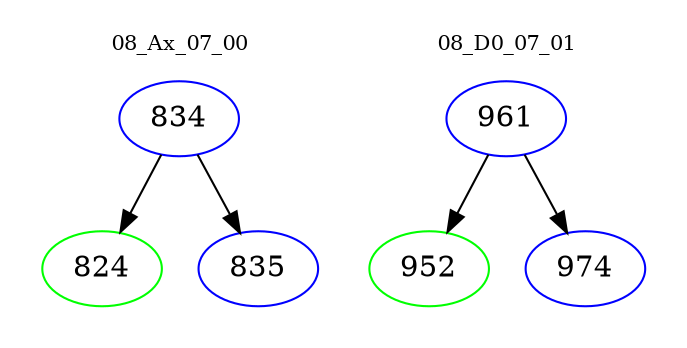 digraph{
subgraph cluster_0 {
color = white
label = "08_Ax_07_00";
fontsize=10;
T0_834 [label="834", color="blue"]
T0_834 -> T0_824 [color="black"]
T0_824 [label="824", color="green"]
T0_834 -> T0_835 [color="black"]
T0_835 [label="835", color="blue"]
}
subgraph cluster_1 {
color = white
label = "08_D0_07_01";
fontsize=10;
T1_961 [label="961", color="blue"]
T1_961 -> T1_952 [color="black"]
T1_952 [label="952", color="green"]
T1_961 -> T1_974 [color="black"]
T1_974 [label="974", color="blue"]
}
}
